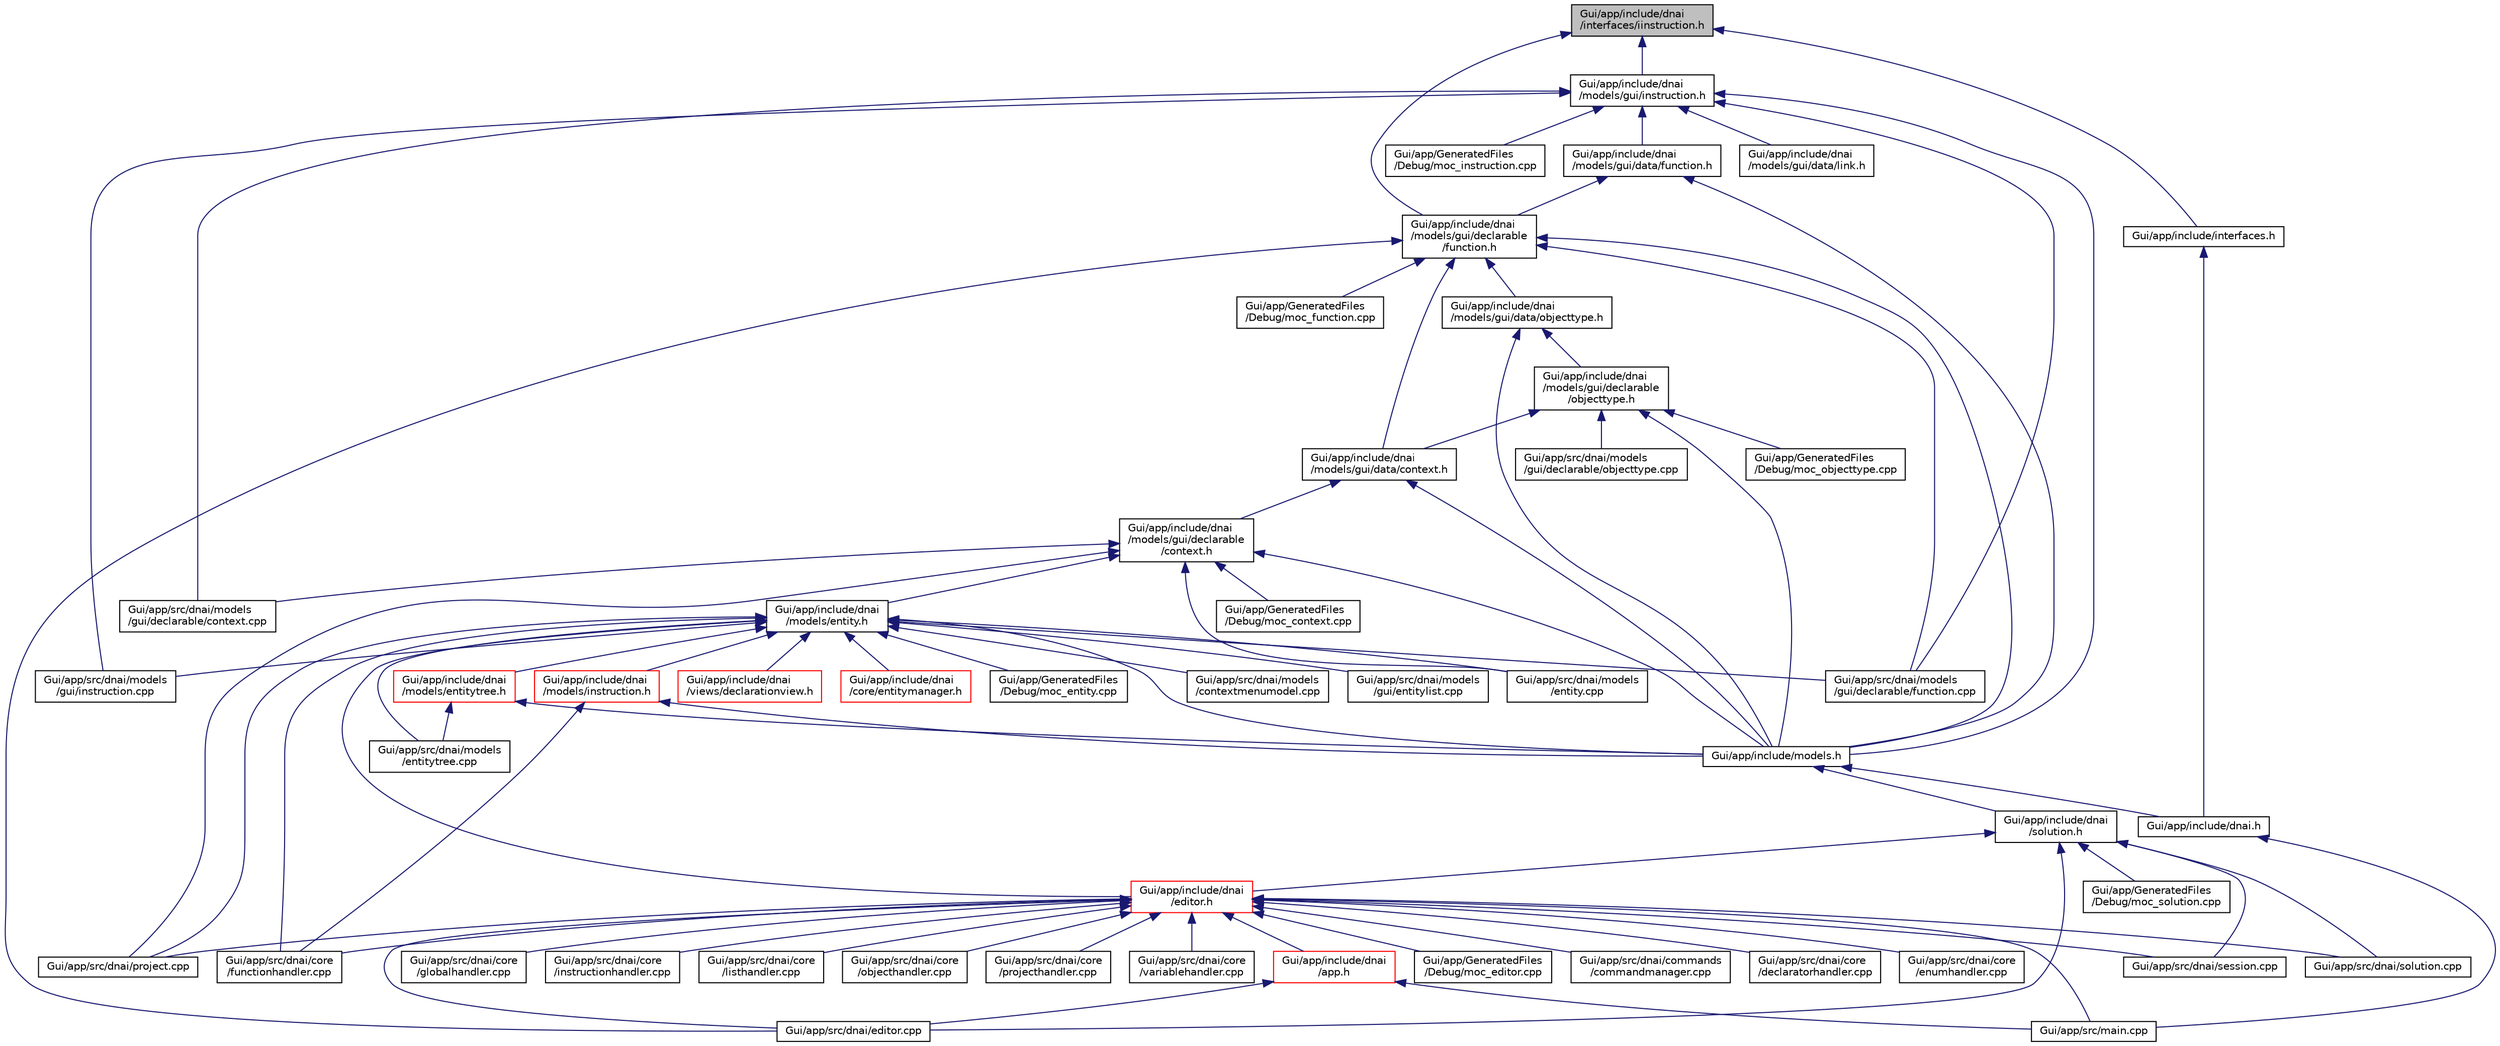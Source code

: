 digraph "Gui/app/include/dnai/interfaces/iinstruction.h"
{
  edge [fontname="Helvetica",fontsize="10",labelfontname="Helvetica",labelfontsize="10"];
  node [fontname="Helvetica",fontsize="10",shape=record];
  Node1 [label="Gui/app/include/dnai\l/interfaces/iinstruction.h",height=0.2,width=0.4,color="black", fillcolor="grey75", style="filled", fontcolor="black"];
  Node1 -> Node2 [dir="back",color="midnightblue",fontsize="10",style="solid",fontname="Helvetica"];
  Node2 [label="Gui/app/include/dnai\l/models/gui/declarable\l/function.h",height=0.2,width=0.4,color="black", fillcolor="white", style="filled",URL="$declarable_2function_8h.html"];
  Node2 -> Node3 [dir="back",color="midnightblue",fontsize="10",style="solid",fontname="Helvetica"];
  Node3 [label="Gui/app/GeneratedFiles\l/Debug/moc_function.cpp",height=0.2,width=0.4,color="black", fillcolor="white", style="filled",URL="$moc__function_8cpp.html"];
  Node2 -> Node4 [dir="back",color="midnightblue",fontsize="10",style="solid",fontname="Helvetica"];
  Node4 [label="Gui/app/include/dnai\l/models/gui/data/context.h",height=0.2,width=0.4,color="black", fillcolor="white", style="filled",URL="$data_2context_8h.html"];
  Node4 -> Node5 [dir="back",color="midnightblue",fontsize="10",style="solid",fontname="Helvetica"];
  Node5 [label="Gui/app/include/dnai\l/models/gui/declarable\l/context.h",height=0.2,width=0.4,color="black", fillcolor="white", style="filled",URL="$declarable_2context_8h.html"];
  Node5 -> Node6 [dir="back",color="midnightblue",fontsize="10",style="solid",fontname="Helvetica"];
  Node6 [label="Gui/app/include/dnai\l/models/entity.h",height=0.2,width=0.4,color="black", fillcolor="white", style="filled",URL="$entity_8h.html"];
  Node6 -> Node7 [dir="back",color="midnightblue",fontsize="10",style="solid",fontname="Helvetica"];
  Node7 [label="Gui/app/include/dnai\l/editor.h",height=0.2,width=0.4,color="red", fillcolor="white", style="filled",URL="$editor_8h.html"];
  Node7 -> Node8 [dir="back",color="midnightblue",fontsize="10",style="solid",fontname="Helvetica"];
  Node8 [label="Gui/app/include/dnai\l/app.h",height=0.2,width=0.4,color="red", fillcolor="white", style="filled",URL="$app_8h.html"];
  Node8 -> Node9 [dir="back",color="midnightblue",fontsize="10",style="solid",fontname="Helvetica"];
  Node9 [label="Gui/app/src/dnai/editor.cpp",height=0.2,width=0.4,color="black", fillcolor="white", style="filled",URL="$editor_8cpp.html"];
  Node8 -> Node10 [dir="back",color="midnightblue",fontsize="10",style="solid",fontname="Helvetica"];
  Node10 [label="Gui/app/src/main.cpp",height=0.2,width=0.4,color="black", fillcolor="white", style="filled",URL="$main_8cpp.html"];
  Node7 -> Node11 [dir="back",color="midnightblue",fontsize="10",style="solid",fontname="Helvetica"];
  Node11 [label="Gui/app/GeneratedFiles\l/Debug/moc_editor.cpp",height=0.2,width=0.4,color="black", fillcolor="white", style="filled",URL="$moc__editor_8cpp.html"];
  Node7 -> Node12 [dir="back",color="midnightblue",fontsize="10",style="solid",fontname="Helvetica"];
  Node12 [label="Gui/app/src/dnai/commands\l/commandmanager.cpp",height=0.2,width=0.4,color="black", fillcolor="white", style="filled",URL="$commandmanager_8cpp.html"];
  Node7 -> Node13 [dir="back",color="midnightblue",fontsize="10",style="solid",fontname="Helvetica"];
  Node13 [label="Gui/app/src/dnai/core\l/declaratorhandler.cpp",height=0.2,width=0.4,color="black", fillcolor="white", style="filled",URL="$declaratorhandler_8cpp.html"];
  Node7 -> Node14 [dir="back",color="midnightblue",fontsize="10",style="solid",fontname="Helvetica"];
  Node14 [label="Gui/app/src/dnai/core\l/enumhandler.cpp",height=0.2,width=0.4,color="black", fillcolor="white", style="filled",URL="$enumhandler_8cpp.html"];
  Node7 -> Node15 [dir="back",color="midnightblue",fontsize="10",style="solid",fontname="Helvetica"];
  Node15 [label="Gui/app/src/dnai/core\l/functionhandler.cpp",height=0.2,width=0.4,color="black", fillcolor="white", style="filled",URL="$functionhandler_8cpp.html"];
  Node7 -> Node16 [dir="back",color="midnightblue",fontsize="10",style="solid",fontname="Helvetica"];
  Node16 [label="Gui/app/src/dnai/core\l/globalhandler.cpp",height=0.2,width=0.4,color="black", fillcolor="white", style="filled",URL="$globalhandler_8cpp.html"];
  Node7 -> Node17 [dir="back",color="midnightblue",fontsize="10",style="solid",fontname="Helvetica"];
  Node17 [label="Gui/app/src/dnai/core\l/instructionhandler.cpp",height=0.2,width=0.4,color="black", fillcolor="white", style="filled",URL="$instructionhandler_8cpp.html"];
  Node7 -> Node18 [dir="back",color="midnightblue",fontsize="10",style="solid",fontname="Helvetica"];
  Node18 [label="Gui/app/src/dnai/core\l/listhandler.cpp",height=0.2,width=0.4,color="black", fillcolor="white", style="filled",URL="$listhandler_8cpp.html"];
  Node7 -> Node19 [dir="back",color="midnightblue",fontsize="10",style="solid",fontname="Helvetica"];
  Node19 [label="Gui/app/src/dnai/core\l/objecthandler.cpp",height=0.2,width=0.4,color="black", fillcolor="white", style="filled",URL="$objecthandler_8cpp.html"];
  Node7 -> Node20 [dir="back",color="midnightblue",fontsize="10",style="solid",fontname="Helvetica"];
  Node20 [label="Gui/app/src/dnai/core\l/projecthandler.cpp",height=0.2,width=0.4,color="black", fillcolor="white", style="filled",URL="$projecthandler_8cpp.html"];
  Node7 -> Node21 [dir="back",color="midnightblue",fontsize="10",style="solid",fontname="Helvetica"];
  Node21 [label="Gui/app/src/dnai/core\l/variablehandler.cpp",height=0.2,width=0.4,color="black", fillcolor="white", style="filled",URL="$variablehandler_8cpp.html"];
  Node7 -> Node9 [dir="back",color="midnightblue",fontsize="10",style="solid",fontname="Helvetica"];
  Node7 -> Node22 [dir="back",color="midnightblue",fontsize="10",style="solid",fontname="Helvetica"];
  Node22 [label="Gui/app/src/dnai/project.cpp",height=0.2,width=0.4,color="black", fillcolor="white", style="filled",URL="$project_8cpp.html"];
  Node7 -> Node23 [dir="back",color="midnightblue",fontsize="10",style="solid",fontname="Helvetica"];
  Node23 [label="Gui/app/src/dnai/session.cpp",height=0.2,width=0.4,color="black", fillcolor="white", style="filled",URL="$session_8cpp.html"];
  Node7 -> Node24 [dir="back",color="midnightblue",fontsize="10",style="solid",fontname="Helvetica"];
  Node24 [label="Gui/app/src/dnai/solution.cpp",height=0.2,width=0.4,color="black", fillcolor="white", style="filled",URL="$solution_8cpp.html"];
  Node7 -> Node10 [dir="back",color="midnightblue",fontsize="10",style="solid",fontname="Helvetica"];
  Node6 -> Node25 [dir="back",color="midnightblue",fontsize="10",style="solid",fontname="Helvetica"];
  Node25 [label="Gui/app/include/dnai\l/views/declarationview.h",height=0.2,width=0.4,color="red", fillcolor="white", style="filled",URL="$declarationview_8h.html"];
  Node6 -> Node26 [dir="back",color="midnightblue",fontsize="10",style="solid",fontname="Helvetica"];
  Node26 [label="Gui/app/include/dnai\l/core/entitymanager.h",height=0.2,width=0.4,color="red", fillcolor="white", style="filled",URL="$entitymanager_8h.html"];
  Node6 -> Node27 [dir="back",color="midnightblue",fontsize="10",style="solid",fontname="Helvetica"];
  Node27 [label="Gui/app/GeneratedFiles\l/Debug/moc_entity.cpp",height=0.2,width=0.4,color="black", fillcolor="white", style="filled",URL="$moc__entity_8cpp.html"];
  Node6 -> Node28 [dir="back",color="midnightblue",fontsize="10",style="solid",fontname="Helvetica"];
  Node28 [label="Gui/app/include/dnai\l/models/entitytree.h",height=0.2,width=0.4,color="red", fillcolor="white", style="filled",URL="$entitytree_8h.html"];
  Node28 -> Node29 [dir="back",color="midnightblue",fontsize="10",style="solid",fontname="Helvetica"];
  Node29 [label="Gui/app/include/models.h",height=0.2,width=0.4,color="black", fillcolor="white", style="filled",URL="$models_8h.html"];
  Node29 -> Node30 [dir="back",color="midnightblue",fontsize="10",style="solid",fontname="Helvetica"];
  Node30 [label="Gui/app/include/dnai\l/solution.h",height=0.2,width=0.4,color="black", fillcolor="white", style="filled",URL="$solution_8h.html"];
  Node30 -> Node7 [dir="back",color="midnightblue",fontsize="10",style="solid",fontname="Helvetica"];
  Node30 -> Node31 [dir="back",color="midnightblue",fontsize="10",style="solid",fontname="Helvetica"];
  Node31 [label="Gui/app/GeneratedFiles\l/Debug/moc_solution.cpp",height=0.2,width=0.4,color="black", fillcolor="white", style="filled",URL="$moc__solution_8cpp.html"];
  Node30 -> Node9 [dir="back",color="midnightblue",fontsize="10",style="solid",fontname="Helvetica"];
  Node30 -> Node23 [dir="back",color="midnightblue",fontsize="10",style="solid",fontname="Helvetica"];
  Node30 -> Node24 [dir="back",color="midnightblue",fontsize="10",style="solid",fontname="Helvetica"];
  Node29 -> Node32 [dir="back",color="midnightblue",fontsize="10",style="solid",fontname="Helvetica"];
  Node32 [label="Gui/app/include/dnai.h",height=0.2,width=0.4,color="black", fillcolor="white", style="filled",URL="$dnai_8h.html"];
  Node32 -> Node10 [dir="back",color="midnightblue",fontsize="10",style="solid",fontname="Helvetica"];
  Node28 -> Node33 [dir="back",color="midnightblue",fontsize="10",style="solid",fontname="Helvetica"];
  Node33 [label="Gui/app/src/dnai/models\l/entitytree.cpp",height=0.2,width=0.4,color="black", fillcolor="white", style="filled",URL="$entitytree_8cpp.html"];
  Node6 -> Node34 [dir="back",color="midnightblue",fontsize="10",style="solid",fontname="Helvetica"];
  Node34 [label="Gui/app/include/dnai\l/models/instruction.h",height=0.2,width=0.4,color="red", fillcolor="white", style="filled",URL="$instruction_8h.html"];
  Node34 -> Node29 [dir="back",color="midnightblue",fontsize="10",style="solid",fontname="Helvetica"];
  Node34 -> Node15 [dir="back",color="midnightblue",fontsize="10",style="solid",fontname="Helvetica"];
  Node6 -> Node29 [dir="back",color="midnightblue",fontsize="10",style="solid",fontname="Helvetica"];
  Node6 -> Node15 [dir="back",color="midnightblue",fontsize="10",style="solid",fontname="Helvetica"];
  Node6 -> Node35 [dir="back",color="midnightblue",fontsize="10",style="solid",fontname="Helvetica"];
  Node35 [label="Gui/app/src/dnai/models\l/contextmenumodel.cpp",height=0.2,width=0.4,color="black", fillcolor="white", style="filled",URL="$contextmenumodel_8cpp.html"];
  Node6 -> Node36 [dir="back",color="midnightblue",fontsize="10",style="solid",fontname="Helvetica"];
  Node36 [label="Gui/app/src/dnai/models\l/entity.cpp",height=0.2,width=0.4,color="black", fillcolor="white", style="filled",URL="$entity_8cpp.html"];
  Node6 -> Node33 [dir="back",color="midnightblue",fontsize="10",style="solid",fontname="Helvetica"];
  Node6 -> Node37 [dir="back",color="midnightblue",fontsize="10",style="solid",fontname="Helvetica"];
  Node37 [label="Gui/app/src/dnai/models\l/gui/declarable/function.cpp",height=0.2,width=0.4,color="black", fillcolor="white", style="filled",URL="$function_8cpp.html"];
  Node6 -> Node38 [dir="back",color="midnightblue",fontsize="10",style="solid",fontname="Helvetica"];
  Node38 [label="Gui/app/src/dnai/models\l/gui/entitylist.cpp",height=0.2,width=0.4,color="black", fillcolor="white", style="filled",URL="$entitylist_8cpp.html"];
  Node6 -> Node39 [dir="back",color="midnightblue",fontsize="10",style="solid",fontname="Helvetica"];
  Node39 [label="Gui/app/src/dnai/models\l/gui/instruction.cpp",height=0.2,width=0.4,color="black", fillcolor="white", style="filled",URL="$instruction_8cpp.html"];
  Node6 -> Node22 [dir="back",color="midnightblue",fontsize="10",style="solid",fontname="Helvetica"];
  Node5 -> Node40 [dir="back",color="midnightblue",fontsize="10",style="solid",fontname="Helvetica"];
  Node40 [label="Gui/app/GeneratedFiles\l/Debug/moc_context.cpp",height=0.2,width=0.4,color="black", fillcolor="white", style="filled",URL="$moc__context_8cpp.html"];
  Node5 -> Node29 [dir="back",color="midnightblue",fontsize="10",style="solid",fontname="Helvetica"];
  Node5 -> Node36 [dir="back",color="midnightblue",fontsize="10",style="solid",fontname="Helvetica"];
  Node5 -> Node41 [dir="back",color="midnightblue",fontsize="10",style="solid",fontname="Helvetica"];
  Node41 [label="Gui/app/src/dnai/models\l/gui/declarable/context.cpp",height=0.2,width=0.4,color="black", fillcolor="white", style="filled",URL="$context_8cpp.html"];
  Node5 -> Node22 [dir="back",color="midnightblue",fontsize="10",style="solid",fontname="Helvetica"];
  Node4 -> Node29 [dir="back",color="midnightblue",fontsize="10",style="solid",fontname="Helvetica"];
  Node2 -> Node42 [dir="back",color="midnightblue",fontsize="10",style="solid",fontname="Helvetica"];
  Node42 [label="Gui/app/include/dnai\l/models/gui/data/objecttype.h",height=0.2,width=0.4,color="black", fillcolor="white", style="filled",URL="$data_2objecttype_8h.html"];
  Node42 -> Node43 [dir="back",color="midnightblue",fontsize="10",style="solid",fontname="Helvetica"];
  Node43 [label="Gui/app/include/dnai\l/models/gui/declarable\l/objecttype.h",height=0.2,width=0.4,color="black", fillcolor="white", style="filled",URL="$declarable_2objecttype_8h.html"];
  Node43 -> Node44 [dir="back",color="midnightblue",fontsize="10",style="solid",fontname="Helvetica"];
  Node44 [label="Gui/app/GeneratedFiles\l/Debug/moc_objecttype.cpp",height=0.2,width=0.4,color="black", fillcolor="white", style="filled",URL="$moc__objecttype_8cpp.html"];
  Node43 -> Node4 [dir="back",color="midnightblue",fontsize="10",style="solid",fontname="Helvetica"];
  Node43 -> Node29 [dir="back",color="midnightblue",fontsize="10",style="solid",fontname="Helvetica"];
  Node43 -> Node45 [dir="back",color="midnightblue",fontsize="10",style="solid",fontname="Helvetica"];
  Node45 [label="Gui/app/src/dnai/models\l/gui/declarable/objecttype.cpp",height=0.2,width=0.4,color="black", fillcolor="white", style="filled",URL="$objecttype_8cpp.html"];
  Node42 -> Node29 [dir="back",color="midnightblue",fontsize="10",style="solid",fontname="Helvetica"];
  Node2 -> Node29 [dir="back",color="midnightblue",fontsize="10",style="solid",fontname="Helvetica"];
  Node2 -> Node9 [dir="back",color="midnightblue",fontsize="10",style="solid",fontname="Helvetica"];
  Node2 -> Node37 [dir="back",color="midnightblue",fontsize="10",style="solid",fontname="Helvetica"];
  Node1 -> Node46 [dir="back",color="midnightblue",fontsize="10",style="solid",fontname="Helvetica"];
  Node46 [label="Gui/app/include/dnai\l/models/gui/instruction.h",height=0.2,width=0.4,color="black", fillcolor="white", style="filled",URL="$gui_2instruction_8h.html"];
  Node46 -> Node47 [dir="back",color="midnightblue",fontsize="10",style="solid",fontname="Helvetica"];
  Node47 [label="Gui/app/GeneratedFiles\l/Debug/moc_instruction.cpp",height=0.2,width=0.4,color="black", fillcolor="white", style="filled",URL="$moc__instruction_8cpp.html"];
  Node46 -> Node48 [dir="back",color="midnightblue",fontsize="10",style="solid",fontname="Helvetica"];
  Node48 [label="Gui/app/include/dnai\l/models/gui/data/function.h",height=0.2,width=0.4,color="black", fillcolor="white", style="filled",URL="$data_2function_8h.html"];
  Node48 -> Node2 [dir="back",color="midnightblue",fontsize="10",style="solid",fontname="Helvetica"];
  Node48 -> Node29 [dir="back",color="midnightblue",fontsize="10",style="solid",fontname="Helvetica"];
  Node46 -> Node49 [dir="back",color="midnightblue",fontsize="10",style="solid",fontname="Helvetica"];
  Node49 [label="Gui/app/include/dnai\l/models/gui/data/link.h",height=0.2,width=0.4,color="black", fillcolor="white", style="filled",URL="$models_2gui_2data_2link_8h.html"];
  Node46 -> Node29 [dir="back",color="midnightblue",fontsize="10",style="solid",fontname="Helvetica"];
  Node46 -> Node41 [dir="back",color="midnightblue",fontsize="10",style="solid",fontname="Helvetica"];
  Node46 -> Node37 [dir="back",color="midnightblue",fontsize="10",style="solid",fontname="Helvetica"];
  Node46 -> Node39 [dir="back",color="midnightblue",fontsize="10",style="solid",fontname="Helvetica"];
  Node1 -> Node50 [dir="back",color="midnightblue",fontsize="10",style="solid",fontname="Helvetica"];
  Node50 [label="Gui/app/include/interfaces.h",height=0.2,width=0.4,color="black", fillcolor="white", style="filled",URL="$interfaces_8h.html"];
  Node50 -> Node32 [dir="back",color="midnightblue",fontsize="10",style="solid",fontname="Helvetica"];
}

